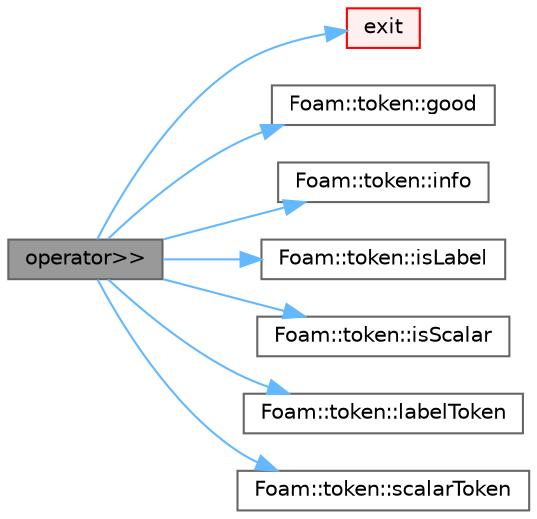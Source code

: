 digraph "operator&gt;&gt;"
{
 // LATEX_PDF_SIZE
  bgcolor="transparent";
  edge [fontname=Helvetica,fontsize=10,labelfontname=Helvetica,labelfontsize=10];
  node [fontname=Helvetica,fontsize=10,shape=box,height=0.2,width=0.4];
  rankdir="LR";
  Node1 [id="Node000001",label="operator\>\>",height=0.2,width=0.4,color="gray40", fillcolor="grey60", style="filled", fontcolor="black",tooltip=" "];
  Node1 -> Node2 [id="edge1_Node000001_Node000002",color="steelblue1",style="solid",tooltip=" "];
  Node2 [id="Node000002",label="exit",height=0.2,width=0.4,color="red", fillcolor="#FFF0F0", style="filled",URL="$namespaceFoam.html#ae0529b088aefc9f83b89dce5c31fda64",tooltip=" "];
  Node1 -> Node4 [id="edge2_Node000001_Node000004",color="steelblue1",style="solid",tooltip=" "];
  Node4 [id="Node000004",label="Foam::token::good",height=0.2,width=0.4,color="grey40", fillcolor="white", style="filled",URL="$classFoam_1_1token.html#a57a3459b7c5951cb10421aae5774450b",tooltip=" "];
  Node1 -> Node5 [id="edge3_Node000001_Node000005",color="steelblue1",style="solid",tooltip=" "];
  Node5 [id="Node000005",label="Foam::token::info",height=0.2,width=0.4,color="grey40", fillcolor="white", style="filled",URL="$classFoam_1_1token.html#af4ec3e87d2d49eb4b8408ca145c63ea1",tooltip=" "];
  Node1 -> Node6 [id="edge4_Node000001_Node000006",color="steelblue1",style="solid",tooltip=" "];
  Node6 [id="Node000006",label="Foam::token::isLabel",height=0.2,width=0.4,color="grey40", fillcolor="white", style="filled",URL="$classFoam_1_1token.html#a4f2cbdd6422f3a7482303d4a118289a2",tooltip=" "];
  Node1 -> Node7 [id="edge5_Node000001_Node000007",color="steelblue1",style="solid",tooltip=" "];
  Node7 [id="Node000007",label="Foam::token::isScalar",height=0.2,width=0.4,color="grey40", fillcolor="white", style="filled",URL="$classFoam_1_1token.html#a90a36fc4e94f7efbef890889fcd716c5",tooltip=" "];
  Node1 -> Node8 [id="edge6_Node000001_Node000008",color="steelblue1",style="solid",tooltip=" "];
  Node8 [id="Node000008",label="Foam::token::labelToken",height=0.2,width=0.4,color="grey40", fillcolor="white", style="filled",URL="$classFoam_1_1token.html#a65c9048e8c0ed42457066665dfb848d8",tooltip=" "];
  Node1 -> Node9 [id="edge7_Node000001_Node000009",color="steelblue1",style="solid",tooltip=" "];
  Node9 [id="Node000009",label="Foam::token::scalarToken",height=0.2,width=0.4,color="grey40", fillcolor="white", style="filled",URL="$classFoam_1_1token.html#ae092737dc7b8faf9f0e0ee9e207c52ec",tooltip=" "];
}
